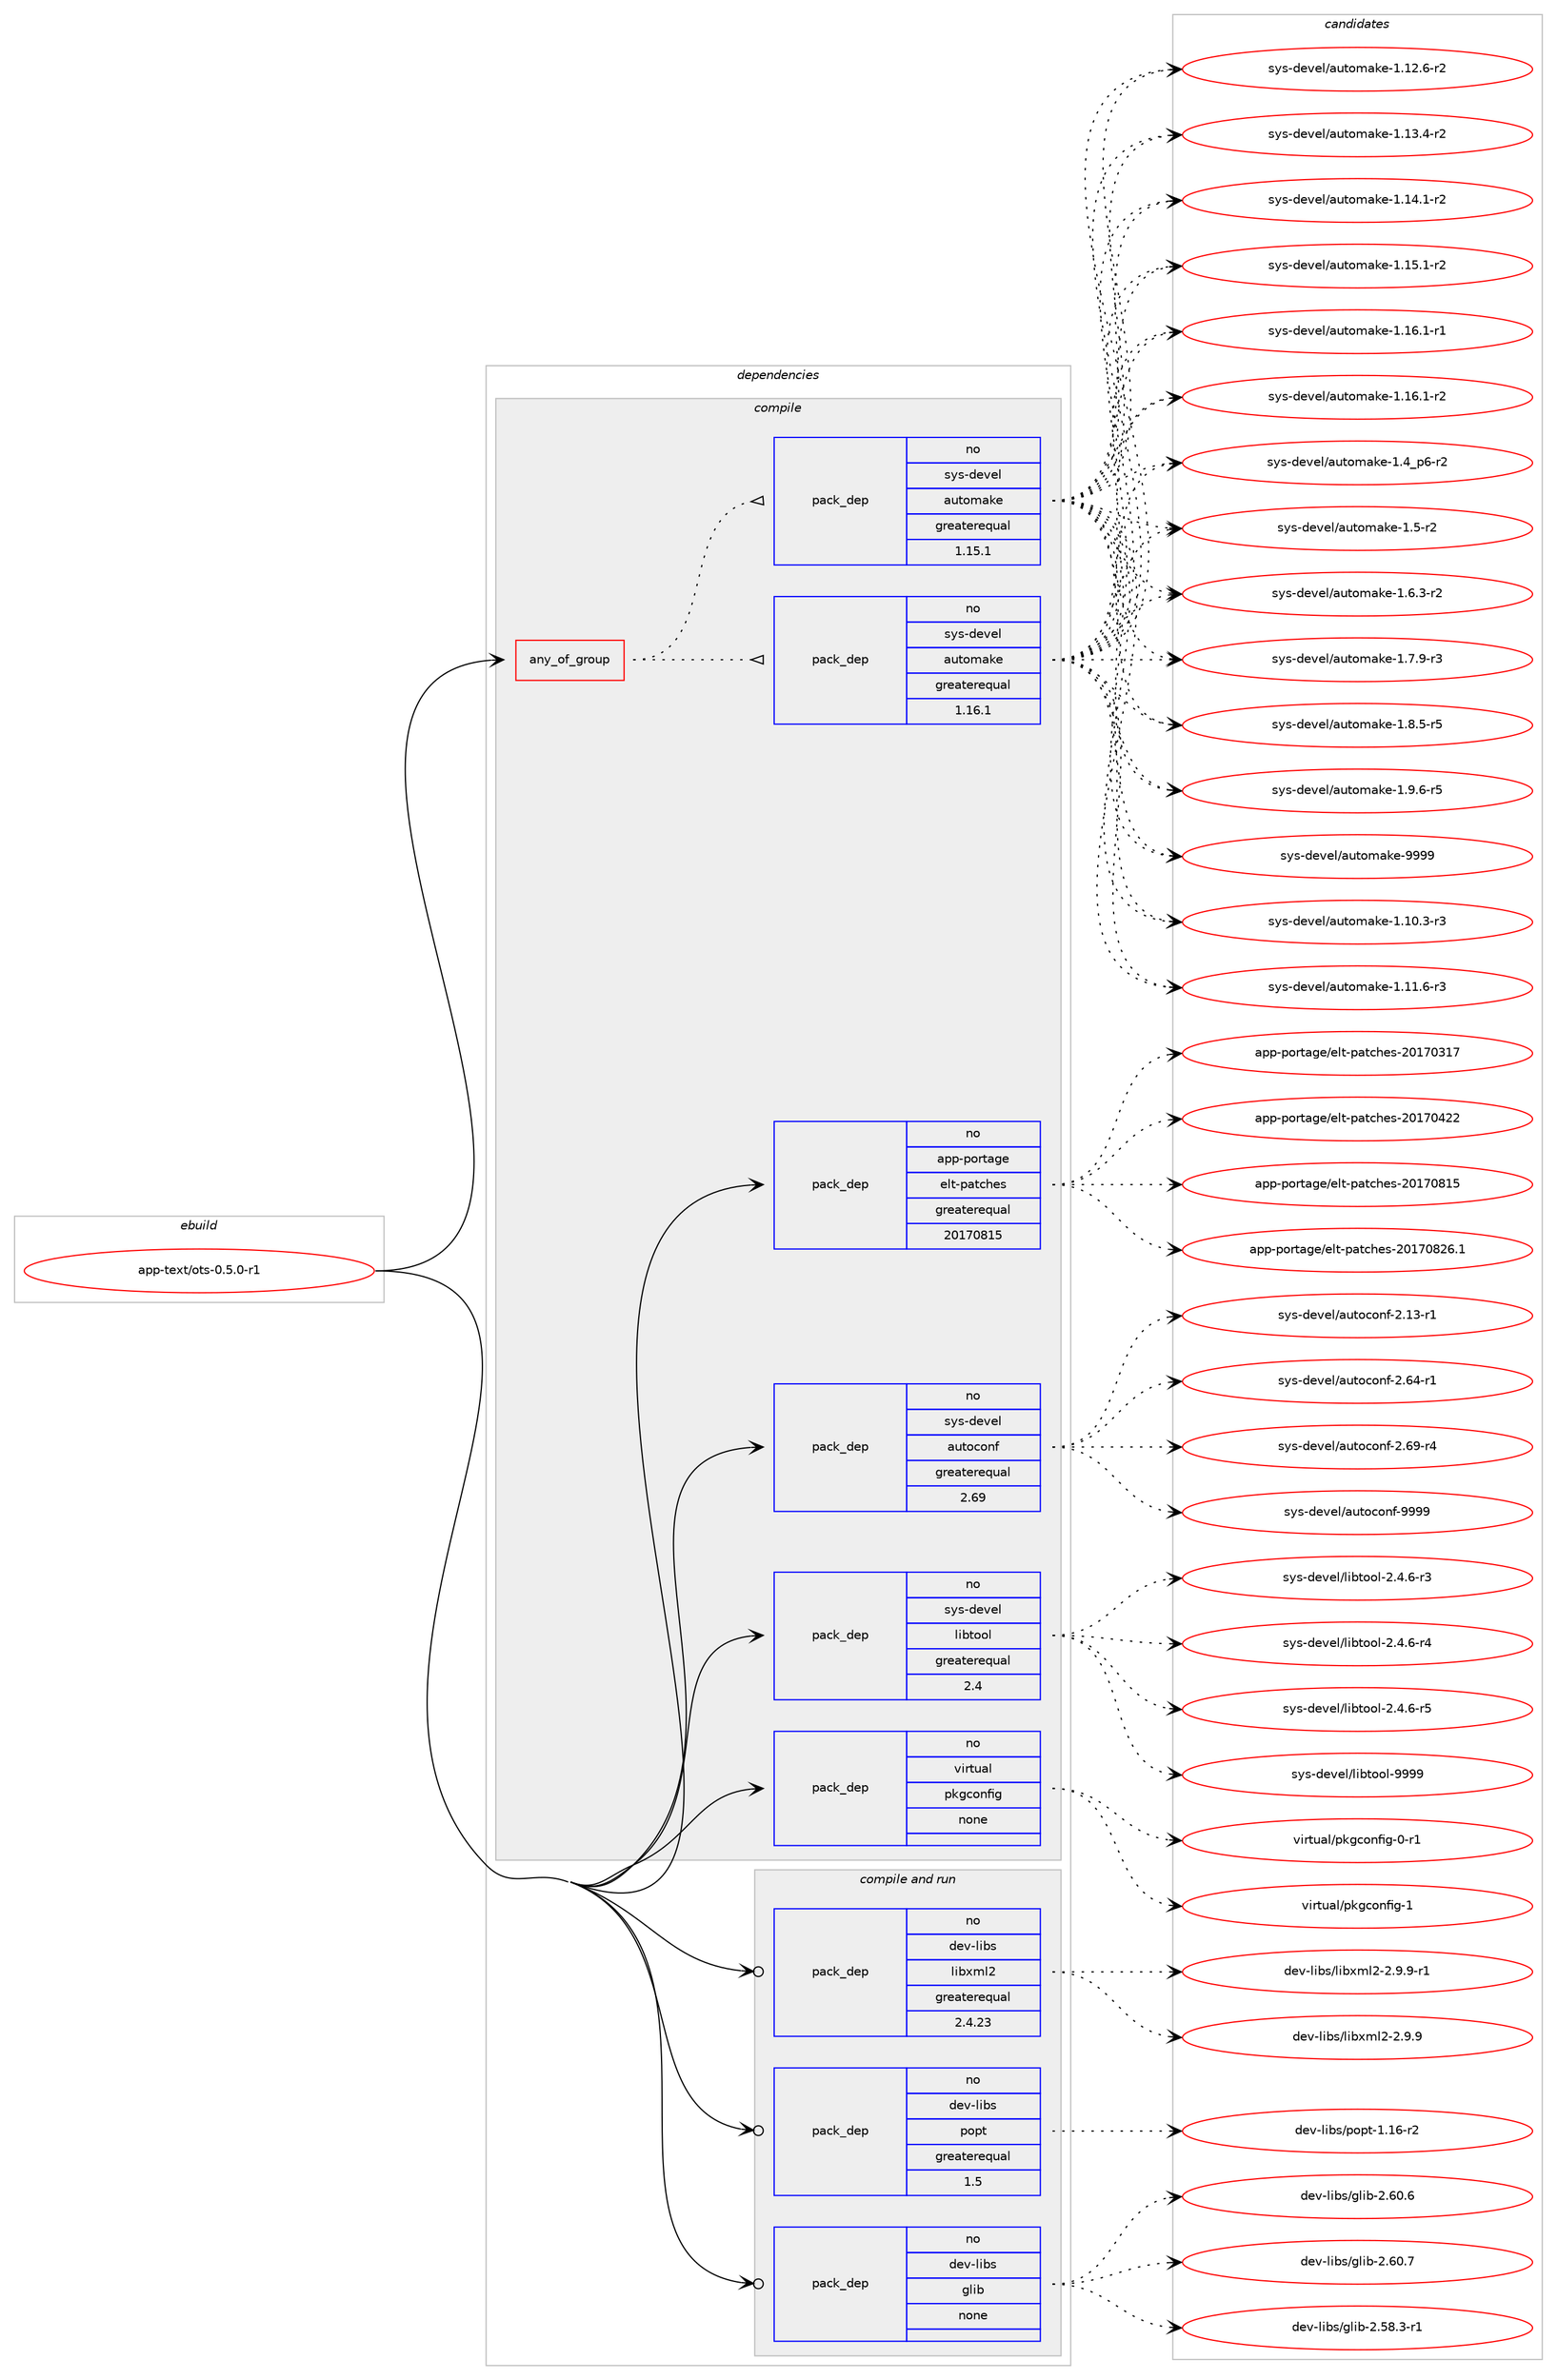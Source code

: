 digraph prolog {

# *************
# Graph options
# *************

newrank=true;
concentrate=true;
compound=true;
graph [rankdir=LR,fontname=Helvetica,fontsize=10,ranksep=1.5];#, ranksep=2.5, nodesep=0.2];
edge  [arrowhead=vee];
node  [fontname=Helvetica,fontsize=10];

# **********
# The ebuild
# **********

subgraph cluster_leftcol {
color=gray;
rank=same;
label=<<i>ebuild</i>>;
id [label="app-text/ots-0.5.0-r1", color=red, width=4, href="../app-text/ots-0.5.0-r1.svg"];
}

# ****************
# The dependencies
# ****************

subgraph cluster_midcol {
color=gray;
label=<<i>dependencies</i>>;
subgraph cluster_compile {
fillcolor="#eeeeee";
style=filled;
label=<<i>compile</i>>;
subgraph any8922 {
dependency510141 [label=<<TABLE BORDER="0" CELLBORDER="1" CELLSPACING="0" CELLPADDING="4"><TR><TD CELLPADDING="10">any_of_group</TD></TR></TABLE>>, shape=none, color=red];subgraph pack379326 {
dependency510142 [label=<<TABLE BORDER="0" CELLBORDER="1" CELLSPACING="0" CELLPADDING="4" WIDTH="220"><TR><TD ROWSPAN="6" CELLPADDING="30">pack_dep</TD></TR><TR><TD WIDTH="110">no</TD></TR><TR><TD>sys-devel</TD></TR><TR><TD>automake</TD></TR><TR><TD>greaterequal</TD></TR><TR><TD>1.16.1</TD></TR></TABLE>>, shape=none, color=blue];
}
dependency510141:e -> dependency510142:w [weight=20,style="dotted",arrowhead="oinv"];
subgraph pack379327 {
dependency510143 [label=<<TABLE BORDER="0" CELLBORDER="1" CELLSPACING="0" CELLPADDING="4" WIDTH="220"><TR><TD ROWSPAN="6" CELLPADDING="30">pack_dep</TD></TR><TR><TD WIDTH="110">no</TD></TR><TR><TD>sys-devel</TD></TR><TR><TD>automake</TD></TR><TR><TD>greaterequal</TD></TR><TR><TD>1.15.1</TD></TR></TABLE>>, shape=none, color=blue];
}
dependency510141:e -> dependency510143:w [weight=20,style="dotted",arrowhead="oinv"];
}
id:e -> dependency510141:w [weight=20,style="solid",arrowhead="vee"];
subgraph pack379328 {
dependency510144 [label=<<TABLE BORDER="0" CELLBORDER="1" CELLSPACING="0" CELLPADDING="4" WIDTH="220"><TR><TD ROWSPAN="6" CELLPADDING="30">pack_dep</TD></TR><TR><TD WIDTH="110">no</TD></TR><TR><TD>app-portage</TD></TR><TR><TD>elt-patches</TD></TR><TR><TD>greaterequal</TD></TR><TR><TD>20170815</TD></TR></TABLE>>, shape=none, color=blue];
}
id:e -> dependency510144:w [weight=20,style="solid",arrowhead="vee"];
subgraph pack379329 {
dependency510145 [label=<<TABLE BORDER="0" CELLBORDER="1" CELLSPACING="0" CELLPADDING="4" WIDTH="220"><TR><TD ROWSPAN="6" CELLPADDING="30">pack_dep</TD></TR><TR><TD WIDTH="110">no</TD></TR><TR><TD>sys-devel</TD></TR><TR><TD>autoconf</TD></TR><TR><TD>greaterequal</TD></TR><TR><TD>2.69</TD></TR></TABLE>>, shape=none, color=blue];
}
id:e -> dependency510145:w [weight=20,style="solid",arrowhead="vee"];
subgraph pack379330 {
dependency510146 [label=<<TABLE BORDER="0" CELLBORDER="1" CELLSPACING="0" CELLPADDING="4" WIDTH="220"><TR><TD ROWSPAN="6" CELLPADDING="30">pack_dep</TD></TR><TR><TD WIDTH="110">no</TD></TR><TR><TD>sys-devel</TD></TR><TR><TD>libtool</TD></TR><TR><TD>greaterequal</TD></TR><TR><TD>2.4</TD></TR></TABLE>>, shape=none, color=blue];
}
id:e -> dependency510146:w [weight=20,style="solid",arrowhead="vee"];
subgraph pack379331 {
dependency510147 [label=<<TABLE BORDER="0" CELLBORDER="1" CELLSPACING="0" CELLPADDING="4" WIDTH="220"><TR><TD ROWSPAN="6" CELLPADDING="30">pack_dep</TD></TR><TR><TD WIDTH="110">no</TD></TR><TR><TD>virtual</TD></TR><TR><TD>pkgconfig</TD></TR><TR><TD>none</TD></TR><TR><TD></TD></TR></TABLE>>, shape=none, color=blue];
}
id:e -> dependency510147:w [weight=20,style="solid",arrowhead="vee"];
}
subgraph cluster_compileandrun {
fillcolor="#eeeeee";
style=filled;
label=<<i>compile and run</i>>;
subgraph pack379332 {
dependency510148 [label=<<TABLE BORDER="0" CELLBORDER="1" CELLSPACING="0" CELLPADDING="4" WIDTH="220"><TR><TD ROWSPAN="6" CELLPADDING="30">pack_dep</TD></TR><TR><TD WIDTH="110">no</TD></TR><TR><TD>dev-libs</TD></TR><TR><TD>glib</TD></TR><TR><TD>none</TD></TR><TR><TD></TD></TR></TABLE>>, shape=none, color=blue];
}
id:e -> dependency510148:w [weight=20,style="solid",arrowhead="odotvee"];
subgraph pack379333 {
dependency510149 [label=<<TABLE BORDER="0" CELLBORDER="1" CELLSPACING="0" CELLPADDING="4" WIDTH="220"><TR><TD ROWSPAN="6" CELLPADDING="30">pack_dep</TD></TR><TR><TD WIDTH="110">no</TD></TR><TR><TD>dev-libs</TD></TR><TR><TD>libxml2</TD></TR><TR><TD>greaterequal</TD></TR><TR><TD>2.4.23</TD></TR></TABLE>>, shape=none, color=blue];
}
id:e -> dependency510149:w [weight=20,style="solid",arrowhead="odotvee"];
subgraph pack379334 {
dependency510150 [label=<<TABLE BORDER="0" CELLBORDER="1" CELLSPACING="0" CELLPADDING="4" WIDTH="220"><TR><TD ROWSPAN="6" CELLPADDING="30">pack_dep</TD></TR><TR><TD WIDTH="110">no</TD></TR><TR><TD>dev-libs</TD></TR><TR><TD>popt</TD></TR><TR><TD>greaterequal</TD></TR><TR><TD>1.5</TD></TR></TABLE>>, shape=none, color=blue];
}
id:e -> dependency510150:w [weight=20,style="solid",arrowhead="odotvee"];
}
subgraph cluster_run {
fillcolor="#eeeeee";
style=filled;
label=<<i>run</i>>;
}
}

# **************
# The candidates
# **************

subgraph cluster_choices {
rank=same;
color=gray;
label=<<i>candidates</i>>;

subgraph choice379326 {
color=black;
nodesep=1;
choice11512111545100101118101108479711711611110997107101454946494846514511451 [label="sys-devel/automake-1.10.3-r3", color=red, width=4,href="../sys-devel/automake-1.10.3-r3.svg"];
choice11512111545100101118101108479711711611110997107101454946494946544511451 [label="sys-devel/automake-1.11.6-r3", color=red, width=4,href="../sys-devel/automake-1.11.6-r3.svg"];
choice11512111545100101118101108479711711611110997107101454946495046544511450 [label="sys-devel/automake-1.12.6-r2", color=red, width=4,href="../sys-devel/automake-1.12.6-r2.svg"];
choice11512111545100101118101108479711711611110997107101454946495146524511450 [label="sys-devel/automake-1.13.4-r2", color=red, width=4,href="../sys-devel/automake-1.13.4-r2.svg"];
choice11512111545100101118101108479711711611110997107101454946495246494511450 [label="sys-devel/automake-1.14.1-r2", color=red, width=4,href="../sys-devel/automake-1.14.1-r2.svg"];
choice11512111545100101118101108479711711611110997107101454946495346494511450 [label="sys-devel/automake-1.15.1-r2", color=red, width=4,href="../sys-devel/automake-1.15.1-r2.svg"];
choice11512111545100101118101108479711711611110997107101454946495446494511449 [label="sys-devel/automake-1.16.1-r1", color=red, width=4,href="../sys-devel/automake-1.16.1-r1.svg"];
choice11512111545100101118101108479711711611110997107101454946495446494511450 [label="sys-devel/automake-1.16.1-r2", color=red, width=4,href="../sys-devel/automake-1.16.1-r2.svg"];
choice115121115451001011181011084797117116111109971071014549465295112544511450 [label="sys-devel/automake-1.4_p6-r2", color=red, width=4,href="../sys-devel/automake-1.4_p6-r2.svg"];
choice11512111545100101118101108479711711611110997107101454946534511450 [label="sys-devel/automake-1.5-r2", color=red, width=4,href="../sys-devel/automake-1.5-r2.svg"];
choice115121115451001011181011084797117116111109971071014549465446514511450 [label="sys-devel/automake-1.6.3-r2", color=red, width=4,href="../sys-devel/automake-1.6.3-r2.svg"];
choice115121115451001011181011084797117116111109971071014549465546574511451 [label="sys-devel/automake-1.7.9-r3", color=red, width=4,href="../sys-devel/automake-1.7.9-r3.svg"];
choice115121115451001011181011084797117116111109971071014549465646534511453 [label="sys-devel/automake-1.8.5-r5", color=red, width=4,href="../sys-devel/automake-1.8.5-r5.svg"];
choice115121115451001011181011084797117116111109971071014549465746544511453 [label="sys-devel/automake-1.9.6-r5", color=red, width=4,href="../sys-devel/automake-1.9.6-r5.svg"];
choice115121115451001011181011084797117116111109971071014557575757 [label="sys-devel/automake-9999", color=red, width=4,href="../sys-devel/automake-9999.svg"];
dependency510142:e -> choice11512111545100101118101108479711711611110997107101454946494846514511451:w [style=dotted,weight="100"];
dependency510142:e -> choice11512111545100101118101108479711711611110997107101454946494946544511451:w [style=dotted,weight="100"];
dependency510142:e -> choice11512111545100101118101108479711711611110997107101454946495046544511450:w [style=dotted,weight="100"];
dependency510142:e -> choice11512111545100101118101108479711711611110997107101454946495146524511450:w [style=dotted,weight="100"];
dependency510142:e -> choice11512111545100101118101108479711711611110997107101454946495246494511450:w [style=dotted,weight="100"];
dependency510142:e -> choice11512111545100101118101108479711711611110997107101454946495346494511450:w [style=dotted,weight="100"];
dependency510142:e -> choice11512111545100101118101108479711711611110997107101454946495446494511449:w [style=dotted,weight="100"];
dependency510142:e -> choice11512111545100101118101108479711711611110997107101454946495446494511450:w [style=dotted,weight="100"];
dependency510142:e -> choice115121115451001011181011084797117116111109971071014549465295112544511450:w [style=dotted,weight="100"];
dependency510142:e -> choice11512111545100101118101108479711711611110997107101454946534511450:w [style=dotted,weight="100"];
dependency510142:e -> choice115121115451001011181011084797117116111109971071014549465446514511450:w [style=dotted,weight="100"];
dependency510142:e -> choice115121115451001011181011084797117116111109971071014549465546574511451:w [style=dotted,weight="100"];
dependency510142:e -> choice115121115451001011181011084797117116111109971071014549465646534511453:w [style=dotted,weight="100"];
dependency510142:e -> choice115121115451001011181011084797117116111109971071014549465746544511453:w [style=dotted,weight="100"];
dependency510142:e -> choice115121115451001011181011084797117116111109971071014557575757:w [style=dotted,weight="100"];
}
subgraph choice379327 {
color=black;
nodesep=1;
choice11512111545100101118101108479711711611110997107101454946494846514511451 [label="sys-devel/automake-1.10.3-r3", color=red, width=4,href="../sys-devel/automake-1.10.3-r3.svg"];
choice11512111545100101118101108479711711611110997107101454946494946544511451 [label="sys-devel/automake-1.11.6-r3", color=red, width=4,href="../sys-devel/automake-1.11.6-r3.svg"];
choice11512111545100101118101108479711711611110997107101454946495046544511450 [label="sys-devel/automake-1.12.6-r2", color=red, width=4,href="../sys-devel/automake-1.12.6-r2.svg"];
choice11512111545100101118101108479711711611110997107101454946495146524511450 [label="sys-devel/automake-1.13.4-r2", color=red, width=4,href="../sys-devel/automake-1.13.4-r2.svg"];
choice11512111545100101118101108479711711611110997107101454946495246494511450 [label="sys-devel/automake-1.14.1-r2", color=red, width=4,href="../sys-devel/automake-1.14.1-r2.svg"];
choice11512111545100101118101108479711711611110997107101454946495346494511450 [label="sys-devel/automake-1.15.1-r2", color=red, width=4,href="../sys-devel/automake-1.15.1-r2.svg"];
choice11512111545100101118101108479711711611110997107101454946495446494511449 [label="sys-devel/automake-1.16.1-r1", color=red, width=4,href="../sys-devel/automake-1.16.1-r1.svg"];
choice11512111545100101118101108479711711611110997107101454946495446494511450 [label="sys-devel/automake-1.16.1-r2", color=red, width=4,href="../sys-devel/automake-1.16.1-r2.svg"];
choice115121115451001011181011084797117116111109971071014549465295112544511450 [label="sys-devel/automake-1.4_p6-r2", color=red, width=4,href="../sys-devel/automake-1.4_p6-r2.svg"];
choice11512111545100101118101108479711711611110997107101454946534511450 [label="sys-devel/automake-1.5-r2", color=red, width=4,href="../sys-devel/automake-1.5-r2.svg"];
choice115121115451001011181011084797117116111109971071014549465446514511450 [label="sys-devel/automake-1.6.3-r2", color=red, width=4,href="../sys-devel/automake-1.6.3-r2.svg"];
choice115121115451001011181011084797117116111109971071014549465546574511451 [label="sys-devel/automake-1.7.9-r3", color=red, width=4,href="../sys-devel/automake-1.7.9-r3.svg"];
choice115121115451001011181011084797117116111109971071014549465646534511453 [label="sys-devel/automake-1.8.5-r5", color=red, width=4,href="../sys-devel/automake-1.8.5-r5.svg"];
choice115121115451001011181011084797117116111109971071014549465746544511453 [label="sys-devel/automake-1.9.6-r5", color=red, width=4,href="../sys-devel/automake-1.9.6-r5.svg"];
choice115121115451001011181011084797117116111109971071014557575757 [label="sys-devel/automake-9999", color=red, width=4,href="../sys-devel/automake-9999.svg"];
dependency510143:e -> choice11512111545100101118101108479711711611110997107101454946494846514511451:w [style=dotted,weight="100"];
dependency510143:e -> choice11512111545100101118101108479711711611110997107101454946494946544511451:w [style=dotted,weight="100"];
dependency510143:e -> choice11512111545100101118101108479711711611110997107101454946495046544511450:w [style=dotted,weight="100"];
dependency510143:e -> choice11512111545100101118101108479711711611110997107101454946495146524511450:w [style=dotted,weight="100"];
dependency510143:e -> choice11512111545100101118101108479711711611110997107101454946495246494511450:w [style=dotted,weight="100"];
dependency510143:e -> choice11512111545100101118101108479711711611110997107101454946495346494511450:w [style=dotted,weight="100"];
dependency510143:e -> choice11512111545100101118101108479711711611110997107101454946495446494511449:w [style=dotted,weight="100"];
dependency510143:e -> choice11512111545100101118101108479711711611110997107101454946495446494511450:w [style=dotted,weight="100"];
dependency510143:e -> choice115121115451001011181011084797117116111109971071014549465295112544511450:w [style=dotted,weight="100"];
dependency510143:e -> choice11512111545100101118101108479711711611110997107101454946534511450:w [style=dotted,weight="100"];
dependency510143:e -> choice115121115451001011181011084797117116111109971071014549465446514511450:w [style=dotted,weight="100"];
dependency510143:e -> choice115121115451001011181011084797117116111109971071014549465546574511451:w [style=dotted,weight="100"];
dependency510143:e -> choice115121115451001011181011084797117116111109971071014549465646534511453:w [style=dotted,weight="100"];
dependency510143:e -> choice115121115451001011181011084797117116111109971071014549465746544511453:w [style=dotted,weight="100"];
dependency510143:e -> choice115121115451001011181011084797117116111109971071014557575757:w [style=dotted,weight="100"];
}
subgraph choice379328 {
color=black;
nodesep=1;
choice97112112451121111141169710310147101108116451129711699104101115455048495548514955 [label="app-portage/elt-patches-20170317", color=red, width=4,href="../app-portage/elt-patches-20170317.svg"];
choice97112112451121111141169710310147101108116451129711699104101115455048495548525050 [label="app-portage/elt-patches-20170422", color=red, width=4,href="../app-portage/elt-patches-20170422.svg"];
choice97112112451121111141169710310147101108116451129711699104101115455048495548564953 [label="app-portage/elt-patches-20170815", color=red, width=4,href="../app-portage/elt-patches-20170815.svg"];
choice971121124511211111411697103101471011081164511297116991041011154550484955485650544649 [label="app-portage/elt-patches-20170826.1", color=red, width=4,href="../app-portage/elt-patches-20170826.1.svg"];
dependency510144:e -> choice97112112451121111141169710310147101108116451129711699104101115455048495548514955:w [style=dotted,weight="100"];
dependency510144:e -> choice97112112451121111141169710310147101108116451129711699104101115455048495548525050:w [style=dotted,weight="100"];
dependency510144:e -> choice97112112451121111141169710310147101108116451129711699104101115455048495548564953:w [style=dotted,weight="100"];
dependency510144:e -> choice971121124511211111411697103101471011081164511297116991041011154550484955485650544649:w [style=dotted,weight="100"];
}
subgraph choice379329 {
color=black;
nodesep=1;
choice1151211154510010111810110847971171161119911111010245504649514511449 [label="sys-devel/autoconf-2.13-r1", color=red, width=4,href="../sys-devel/autoconf-2.13-r1.svg"];
choice1151211154510010111810110847971171161119911111010245504654524511449 [label="sys-devel/autoconf-2.64-r1", color=red, width=4,href="../sys-devel/autoconf-2.64-r1.svg"];
choice1151211154510010111810110847971171161119911111010245504654574511452 [label="sys-devel/autoconf-2.69-r4", color=red, width=4,href="../sys-devel/autoconf-2.69-r4.svg"];
choice115121115451001011181011084797117116111991111101024557575757 [label="sys-devel/autoconf-9999", color=red, width=4,href="../sys-devel/autoconf-9999.svg"];
dependency510145:e -> choice1151211154510010111810110847971171161119911111010245504649514511449:w [style=dotted,weight="100"];
dependency510145:e -> choice1151211154510010111810110847971171161119911111010245504654524511449:w [style=dotted,weight="100"];
dependency510145:e -> choice1151211154510010111810110847971171161119911111010245504654574511452:w [style=dotted,weight="100"];
dependency510145:e -> choice115121115451001011181011084797117116111991111101024557575757:w [style=dotted,weight="100"];
}
subgraph choice379330 {
color=black;
nodesep=1;
choice1151211154510010111810110847108105981161111111084550465246544511451 [label="sys-devel/libtool-2.4.6-r3", color=red, width=4,href="../sys-devel/libtool-2.4.6-r3.svg"];
choice1151211154510010111810110847108105981161111111084550465246544511452 [label="sys-devel/libtool-2.4.6-r4", color=red, width=4,href="../sys-devel/libtool-2.4.6-r4.svg"];
choice1151211154510010111810110847108105981161111111084550465246544511453 [label="sys-devel/libtool-2.4.6-r5", color=red, width=4,href="../sys-devel/libtool-2.4.6-r5.svg"];
choice1151211154510010111810110847108105981161111111084557575757 [label="sys-devel/libtool-9999", color=red, width=4,href="../sys-devel/libtool-9999.svg"];
dependency510146:e -> choice1151211154510010111810110847108105981161111111084550465246544511451:w [style=dotted,weight="100"];
dependency510146:e -> choice1151211154510010111810110847108105981161111111084550465246544511452:w [style=dotted,weight="100"];
dependency510146:e -> choice1151211154510010111810110847108105981161111111084550465246544511453:w [style=dotted,weight="100"];
dependency510146:e -> choice1151211154510010111810110847108105981161111111084557575757:w [style=dotted,weight="100"];
}
subgraph choice379331 {
color=black;
nodesep=1;
choice11810511411611797108471121071039911111010210510345484511449 [label="virtual/pkgconfig-0-r1", color=red, width=4,href="../virtual/pkgconfig-0-r1.svg"];
choice1181051141161179710847112107103991111101021051034549 [label="virtual/pkgconfig-1", color=red, width=4,href="../virtual/pkgconfig-1.svg"];
dependency510147:e -> choice11810511411611797108471121071039911111010210510345484511449:w [style=dotted,weight="100"];
dependency510147:e -> choice1181051141161179710847112107103991111101021051034549:w [style=dotted,weight="100"];
}
subgraph choice379332 {
color=black;
nodesep=1;
choice10010111845108105981154710310810598455046535646514511449 [label="dev-libs/glib-2.58.3-r1", color=red, width=4,href="../dev-libs/glib-2.58.3-r1.svg"];
choice1001011184510810598115471031081059845504654484654 [label="dev-libs/glib-2.60.6", color=red, width=4,href="../dev-libs/glib-2.60.6.svg"];
choice1001011184510810598115471031081059845504654484655 [label="dev-libs/glib-2.60.7", color=red, width=4,href="../dev-libs/glib-2.60.7.svg"];
dependency510148:e -> choice10010111845108105981154710310810598455046535646514511449:w [style=dotted,weight="100"];
dependency510148:e -> choice1001011184510810598115471031081059845504654484654:w [style=dotted,weight="100"];
dependency510148:e -> choice1001011184510810598115471031081059845504654484655:w [style=dotted,weight="100"];
}
subgraph choice379333 {
color=black;
nodesep=1;
choice1001011184510810598115471081059812010910850455046574657 [label="dev-libs/libxml2-2.9.9", color=red, width=4,href="../dev-libs/libxml2-2.9.9.svg"];
choice10010111845108105981154710810598120109108504550465746574511449 [label="dev-libs/libxml2-2.9.9-r1", color=red, width=4,href="../dev-libs/libxml2-2.9.9-r1.svg"];
dependency510149:e -> choice1001011184510810598115471081059812010910850455046574657:w [style=dotted,weight="100"];
dependency510149:e -> choice10010111845108105981154710810598120109108504550465746574511449:w [style=dotted,weight="100"];
}
subgraph choice379334 {
color=black;
nodesep=1;
choice10010111845108105981154711211111211645494649544511450 [label="dev-libs/popt-1.16-r2", color=red, width=4,href="../dev-libs/popt-1.16-r2.svg"];
dependency510150:e -> choice10010111845108105981154711211111211645494649544511450:w [style=dotted,weight="100"];
}
}

}

